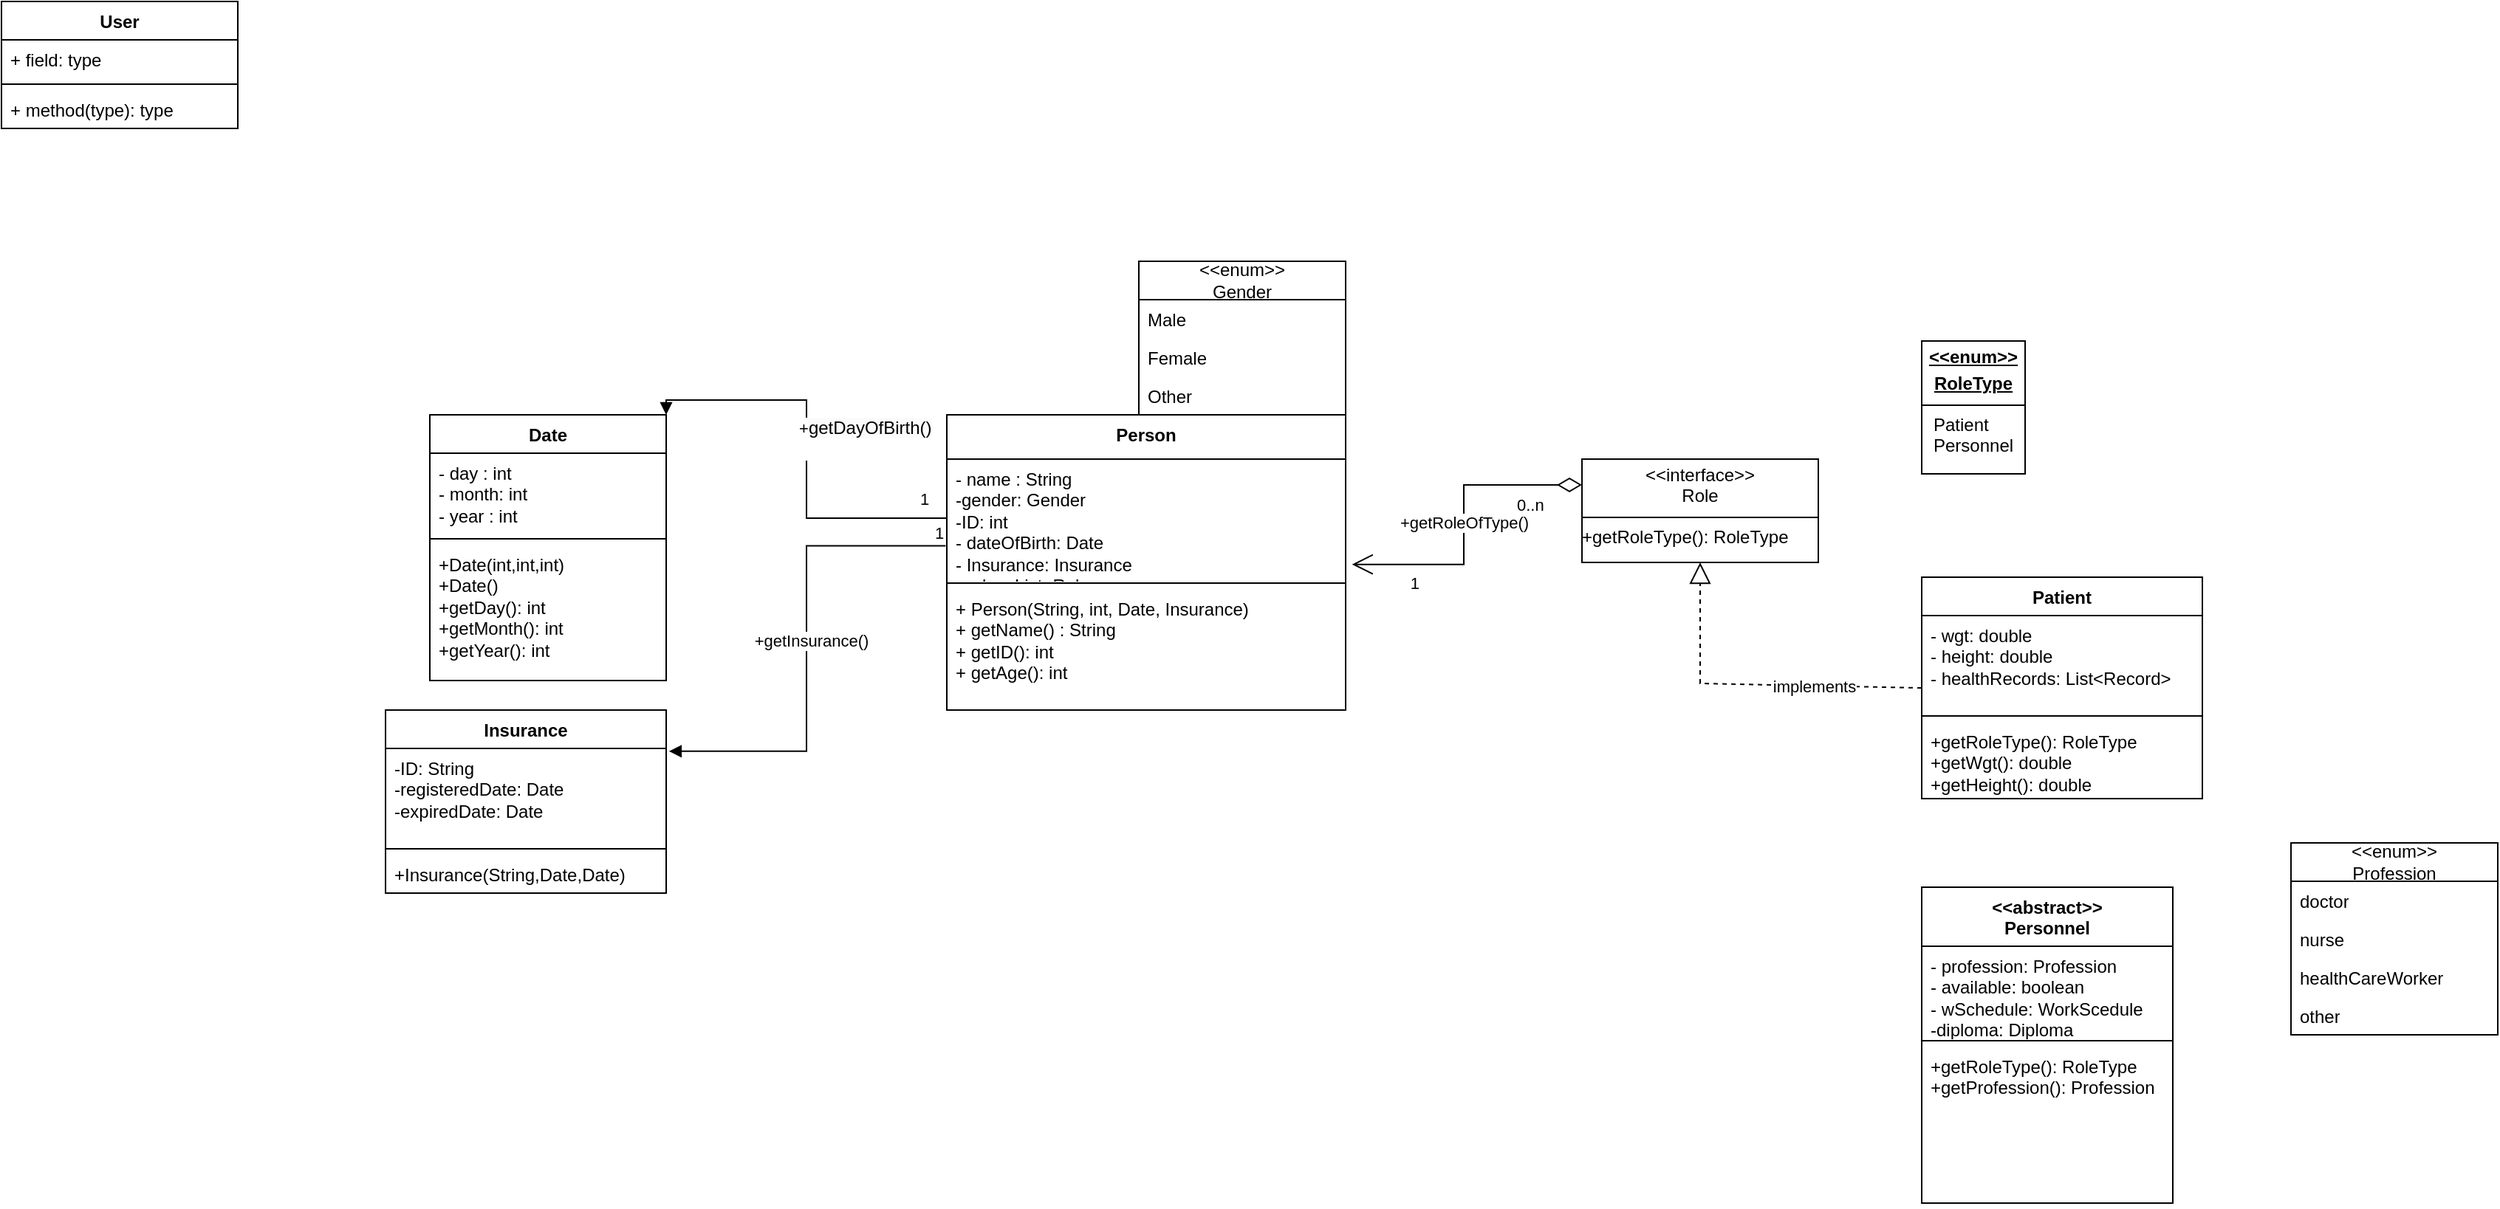 <mxfile version="24.0.2" type="github">
  <diagram name="Page-1" id="c4acf3e9-155e-7222-9cf6-157b1a14988f">
    <mxGraphModel dx="1636" dy="1707" grid="1" gridSize="10" guides="1" tooltips="1" connect="1" arrows="1" fold="1" page="1" pageScale="1" pageWidth="850" pageHeight="1100" background="none" math="0" shadow="0">
      <root>
        <mxCell id="0" />
        <mxCell id="1" parent="0" />
        <mxCell id="Pe5YlL76tk4speuTnXQs-1" value="Person&lt;div&gt;&lt;br&gt;&lt;/div&gt;" style="swimlane;fontStyle=1;align=center;verticalAlign=top;childLayout=stackLayout;horizontal=1;startSize=30;horizontalStack=0;resizeParent=1;resizeParentMax=0;resizeLast=0;collapsible=1;marginBottom=0;whiteSpace=wrap;html=1;movable=1;resizable=1;rotatable=1;deletable=1;editable=1;locked=0;connectable=1;" parent="1" vertex="1">
          <mxGeometry x="270" y="140" width="270" height="200" as="geometry">
            <mxRectangle x="180" y="100" width="110" height="60" as="alternateBounds" />
          </mxGeometry>
        </mxCell>
        <mxCell id="Pe5YlL76tk4speuTnXQs-2" value="- name : String&lt;div&gt;-gender: Gender&lt;br&gt;&lt;div&gt;-ID: int&lt;/div&gt;&lt;div&gt;- dateOfBirth: Date&lt;/div&gt;&lt;div&gt;- Insurance: Insurance&lt;/div&gt;&lt;div&gt;- roles: List&amp;lt;Role&amp;gt;&lt;/div&gt;&lt;/div&gt;" style="text;strokeColor=none;fillColor=none;align=left;verticalAlign=top;spacingLeft=4;spacingRight=4;overflow=hidden;rotatable=0;points=[[0,0.5],[1,0.5]];portConstraint=eastwest;whiteSpace=wrap;html=1;" parent="Pe5YlL76tk4speuTnXQs-1" vertex="1">
          <mxGeometry y="30" width="270" height="80" as="geometry" />
        </mxCell>
        <mxCell id="Pe5YlL76tk4speuTnXQs-3" value="" style="line;strokeWidth=1;fillColor=none;align=left;verticalAlign=middle;spacingTop=-1;spacingLeft=3;spacingRight=3;rotatable=0;labelPosition=right;points=[];portConstraint=eastwest;strokeColor=inherit;" parent="Pe5YlL76tk4speuTnXQs-1" vertex="1">
          <mxGeometry y="110" width="270" height="8" as="geometry" />
        </mxCell>
        <mxCell id="Pe5YlL76tk4speuTnXQs-4" value="&lt;div&gt;+ Person(String, int, Date, Insurance)&lt;/div&gt;+ getName() : String&lt;div&gt;+ getID(): int&lt;/div&gt;&lt;div&gt;&lt;span style=&quot;background-color: initial;&quot;&gt;+ getAge(): int&lt;/span&gt;&lt;/div&gt;&lt;div&gt;&lt;br&gt;&lt;/div&gt;" style="text;strokeColor=none;fillColor=none;align=left;verticalAlign=top;spacingLeft=4;spacingRight=4;overflow=hidden;rotatable=0;points=[[0,0.5],[1,0.5]];portConstraint=eastwest;whiteSpace=wrap;html=1;" parent="Pe5YlL76tk4speuTnXQs-1" vertex="1">
          <mxGeometry y="118" width="270" height="82" as="geometry" />
        </mxCell>
        <mxCell id="Pe5YlL76tk4speuTnXQs-7" value="Patient" style="swimlane;fontStyle=1;align=center;verticalAlign=top;childLayout=stackLayout;horizontal=1;startSize=26;horizontalStack=0;resizeParent=1;resizeParentMax=0;resizeLast=0;collapsible=1;marginBottom=0;whiteSpace=wrap;html=1;" parent="1" vertex="1">
          <mxGeometry x="930" y="250" width="190" height="150" as="geometry" />
        </mxCell>
        <mxCell id="Pe5YlL76tk4speuTnXQs-8" value="- wgt: double&lt;div&gt;- height: double&lt;/div&gt;&lt;div&gt;- healthRecords: List&amp;lt;Record&amp;gt;&lt;/div&gt;" style="text;strokeColor=none;fillColor=none;align=left;verticalAlign=top;spacingLeft=4;spacingRight=4;overflow=hidden;rotatable=0;points=[[0,0.5],[1,0.5]];portConstraint=eastwest;whiteSpace=wrap;html=1;" parent="Pe5YlL76tk4speuTnXQs-7" vertex="1">
          <mxGeometry y="26" width="190" height="64" as="geometry" />
        </mxCell>
        <mxCell id="Pe5YlL76tk4speuTnXQs-9" value="" style="line;strokeWidth=1;fillColor=none;align=left;verticalAlign=middle;spacingTop=-1;spacingLeft=3;spacingRight=3;rotatable=0;labelPosition=right;points=[];portConstraint=eastwest;strokeColor=inherit;" parent="Pe5YlL76tk4speuTnXQs-7" vertex="1">
          <mxGeometry y="90" width="190" height="8" as="geometry" />
        </mxCell>
        <mxCell id="Pe5YlL76tk4speuTnXQs-10" value="+getRoleType(): RoleType&lt;div&gt;+getWgt(): double&lt;/div&gt;&lt;div&gt;+getHeight(): double&lt;/div&gt;" style="text;strokeColor=none;fillColor=none;align=left;verticalAlign=top;spacingLeft=4;spacingRight=4;overflow=hidden;rotatable=0;points=[[0,0.5],[1,0.5]];portConstraint=eastwest;whiteSpace=wrap;html=1;" parent="Pe5YlL76tk4speuTnXQs-7" vertex="1">
          <mxGeometry y="98" width="190" height="52" as="geometry" />
        </mxCell>
        <mxCell id="Pe5YlL76tk4speuTnXQs-24" value="&lt;p style=&quot;margin:0px;margin-top:4px;text-align:center;text-decoration:underline;&quot;&gt;&lt;b&gt;&amp;lt;&amp;lt;enum&amp;gt;&amp;gt;&lt;/b&gt;&lt;/p&gt;&lt;p style=&quot;margin:0px;margin-top:4px;text-align:center;text-decoration:underline;&quot;&gt;&lt;b&gt;RoleType&lt;/b&gt;&lt;/p&gt;&lt;hr size=&quot;1&quot; style=&quot;border-style:solid;&quot;&gt;&lt;p style=&quot;margin:0px;margin-left:8px;&quot;&gt;Patient&lt;/p&gt;&lt;p style=&quot;margin:0px;margin-left:8px;&quot;&gt;Personnel&lt;/p&gt;" style="verticalAlign=top;align=left;overflow=fill;html=1;whiteSpace=wrap;" parent="1" vertex="1">
          <mxGeometry x="930" y="90" width="70" height="90" as="geometry" />
        </mxCell>
        <mxCell id="Pe5YlL76tk4speuTnXQs-25" value="" style="endArrow=block;dashed=1;endFill=0;endSize=12;html=1;rounded=0;entryX=0.5;entryY=1;entryDx=0;entryDy=0;exitX=0;exitY=0.5;exitDx=0;exitDy=0;movable=0;resizable=0;rotatable=0;deletable=0;editable=0;locked=1;connectable=0;" parent="1" source="Pe5YlL76tk4speuTnXQs-7" target="OzXuPe5Mx42Nt-m4nL1E-1" edge="1">
          <mxGeometry width="160" relative="1" as="geometry">
            <mxPoint x="600" y="380" as="sourcePoint" />
            <mxPoint x="782.96" y="240.44" as="targetPoint" />
            <Array as="points">
              <mxPoint x="780" y="322" />
            </Array>
          </mxGeometry>
        </mxCell>
        <mxCell id="Pe5YlL76tk4speuTnXQs-26" value="implements" style="edgeLabel;html=1;align=center;verticalAlign=middle;resizable=0;points=[];" parent="Pe5YlL76tk4speuTnXQs-25" vertex="1" connectable="0">
          <mxGeometry x="-0.367" relative="1" as="geometry">
            <mxPoint as="offset" />
          </mxGeometry>
        </mxCell>
        <mxCell id="Pe5YlL76tk4speuTnXQs-27" value="+getRoleOfType()" style="endArrow=open;html=1;endSize=12;startArrow=diamondThin;startSize=14;startFill=0;edgeStyle=orthogonalEdgeStyle;rounded=0;entryX=1.016;entryY=0.892;entryDx=0;entryDy=0;entryPerimeter=0;exitX=0;exitY=0.25;exitDx=0;exitDy=0;" parent="1" source="OzXuPe5Mx42Nt-m4nL1E-1" target="Pe5YlL76tk4speuTnXQs-2" edge="1">
          <mxGeometry relative="1" as="geometry">
            <mxPoint x="700" y="187.5" as="sourcePoint" />
            <mxPoint x="660" y="340" as="targetPoint" />
          </mxGeometry>
        </mxCell>
        <mxCell id="Pe5YlL76tk4speuTnXQs-28" value="0..n" style="edgeLabel;resizable=0;html=1;align=left;verticalAlign=top;" parent="Pe5YlL76tk4speuTnXQs-27" connectable="0" vertex="1">
          <mxGeometry x="-1" relative="1" as="geometry">
            <mxPoint x="-46" as="offset" />
          </mxGeometry>
        </mxCell>
        <mxCell id="Pe5YlL76tk4speuTnXQs-29" value="1" style="edgeLabel;resizable=0;html=1;align=right;verticalAlign=top;" parent="Pe5YlL76tk4speuTnXQs-27" connectable="0" vertex="1">
          <mxGeometry x="1" relative="1" as="geometry">
            <mxPoint x="46" as="offset" />
          </mxGeometry>
        </mxCell>
        <mxCell id="Pe5YlL76tk4speuTnXQs-37" value="Date" style="swimlane;fontStyle=1;align=center;verticalAlign=top;childLayout=stackLayout;horizontal=1;startSize=26;horizontalStack=0;resizeParent=1;resizeParentMax=0;resizeLast=0;collapsible=1;marginBottom=0;whiteSpace=wrap;html=1;" parent="1" vertex="1">
          <mxGeometry x="-80" y="140" width="160" height="180" as="geometry" />
        </mxCell>
        <mxCell id="Pe5YlL76tk4speuTnXQs-38" value="- day : int&lt;div&gt;- month: int&lt;/div&gt;&lt;div&gt;- year : int&lt;/div&gt;" style="text;strokeColor=none;fillColor=none;align=left;verticalAlign=top;spacingLeft=4;spacingRight=4;overflow=hidden;rotatable=0;points=[[0,0.5],[1,0.5]];portConstraint=eastwest;whiteSpace=wrap;html=1;" parent="Pe5YlL76tk4speuTnXQs-37" vertex="1">
          <mxGeometry y="26" width="160" height="54" as="geometry" />
        </mxCell>
        <mxCell id="Pe5YlL76tk4speuTnXQs-39" value="" style="line;strokeWidth=1;fillColor=none;align=left;verticalAlign=middle;spacingTop=-1;spacingLeft=3;spacingRight=3;rotatable=0;labelPosition=right;points=[];portConstraint=eastwest;strokeColor=inherit;" parent="Pe5YlL76tk4speuTnXQs-37" vertex="1">
          <mxGeometry y="80" width="160" height="8" as="geometry" />
        </mxCell>
        <mxCell id="Pe5YlL76tk4speuTnXQs-40" value="&lt;div&gt;+Date(int,int,int)&lt;/div&gt;&lt;div&gt;+Date()&lt;/div&gt;&lt;div&gt;+getDay(): int&lt;/div&gt;&lt;div&gt;+getMonth(): int&lt;/div&gt;&lt;div&gt;+getYear(): int&lt;/div&gt;" style="text;strokeColor=none;fillColor=none;align=left;verticalAlign=top;spacingLeft=4;spacingRight=4;overflow=hidden;rotatable=0;points=[[0,0.5],[1,0.5]];portConstraint=eastwest;whiteSpace=wrap;html=1;" parent="Pe5YlL76tk4speuTnXQs-37" vertex="1">
          <mxGeometry y="88" width="160" height="92" as="geometry" />
        </mxCell>
        <mxCell id="Pe5YlL76tk4speuTnXQs-41" value="+&lt;span style=&quot;background-color: rgb(251, 251, 251); font-size: 12px; text-wrap: wrap;&quot;&gt;getDayOfBirth()&lt;/span&gt;&lt;div&gt;&lt;span style=&quot;background-color: rgb(251, 251, 251); font-size: 12px; text-wrap: wrap;&quot;&gt;&lt;br&gt;&lt;/span&gt;&lt;/div&gt;" style="endArrow=block;endFill=1;html=1;edgeStyle=orthogonalEdgeStyle;align=left;verticalAlign=top;rounded=0;exitX=0;exitY=0.5;exitDx=0;exitDy=0;entryX=1;entryY=0;entryDx=0;entryDy=0;" parent="1" source="Pe5YlL76tk4speuTnXQs-2" target="Pe5YlL76tk4speuTnXQs-37" edge="1">
          <mxGeometry x="0.305" y="5" relative="1" as="geometry">
            <mxPoint x="140" y="280" as="sourcePoint" />
            <mxPoint x="300" y="280" as="targetPoint" />
            <mxPoint as="offset" />
          </mxGeometry>
        </mxCell>
        <mxCell id="Pe5YlL76tk4speuTnXQs-42" value="1" style="edgeLabel;resizable=0;html=1;align=left;verticalAlign=bottom;" parent="Pe5YlL76tk4speuTnXQs-41" connectable="0" vertex="1">
          <mxGeometry x="-1" relative="1" as="geometry">
            <mxPoint x="-20" y="-5" as="offset" />
          </mxGeometry>
        </mxCell>
        <mxCell id="Pe5YlL76tk4speuTnXQs-50" value="Insurance" style="swimlane;fontStyle=1;align=center;verticalAlign=top;childLayout=stackLayout;horizontal=1;startSize=26;horizontalStack=0;resizeParent=1;resizeParentMax=0;resizeLast=0;collapsible=1;marginBottom=0;whiteSpace=wrap;html=1;" parent="1" vertex="1">
          <mxGeometry x="-110" y="340" width="190" height="124" as="geometry" />
        </mxCell>
        <mxCell id="Pe5YlL76tk4speuTnXQs-51" value="-ID: String&lt;div&gt;-registeredDate: Date&lt;/div&gt;&lt;div&gt;-expiredDate: Date&lt;/div&gt;" style="text;strokeColor=none;fillColor=none;align=left;verticalAlign=top;spacingLeft=4;spacingRight=4;overflow=hidden;rotatable=0;points=[[0,0.5],[1,0.5]];portConstraint=eastwest;whiteSpace=wrap;html=1;" parent="Pe5YlL76tk4speuTnXQs-50" vertex="1">
          <mxGeometry y="26" width="190" height="64" as="geometry" />
        </mxCell>
        <mxCell id="Pe5YlL76tk4speuTnXQs-52" value="" style="line;strokeWidth=1;fillColor=none;align=left;verticalAlign=middle;spacingTop=-1;spacingLeft=3;spacingRight=3;rotatable=0;labelPosition=right;points=[];portConstraint=eastwest;strokeColor=inherit;" parent="Pe5YlL76tk4speuTnXQs-50" vertex="1">
          <mxGeometry y="90" width="190" height="8" as="geometry" />
        </mxCell>
        <mxCell id="Pe5YlL76tk4speuTnXQs-53" value="+Insurance(String,Date,Date)" style="text;strokeColor=none;fillColor=none;align=left;verticalAlign=top;spacingLeft=4;spacingRight=4;overflow=hidden;rotatable=0;points=[[0,0.5],[1,0.5]];portConstraint=eastwest;whiteSpace=wrap;html=1;" parent="Pe5YlL76tk4speuTnXQs-50" vertex="1">
          <mxGeometry y="98" width="190" height="26" as="geometry" />
        </mxCell>
        <mxCell id="OzXuPe5Mx42Nt-m4nL1E-1" value="&lt;p style=&quot;margin:0px;margin-top:4px;text-align:center;&quot;&gt;&amp;lt;&amp;lt;interface&amp;gt;&amp;gt;&lt;br&gt;Role&lt;br&gt;&lt;/p&gt;&lt;hr size=&quot;1&quot; style=&quot;border-style:solid;&quot;&gt;&lt;div style=&quot;height:2px;&quot;&gt;+getRoleType(): RoleType&lt;/div&gt;" style="verticalAlign=top;align=left;overflow=fill;html=1;whiteSpace=wrap;" vertex="1" parent="1">
          <mxGeometry x="700" y="170" width="160" height="70" as="geometry" />
        </mxCell>
        <mxCell id="OzXuPe5Mx42Nt-m4nL1E-3" value="&lt;div&gt;&amp;lt;&amp;lt;abstract&amp;gt;&amp;gt;&lt;/div&gt;Personnel" style="swimlane;fontStyle=1;align=center;verticalAlign=top;childLayout=stackLayout;horizontal=1;startSize=40;horizontalStack=0;resizeParent=1;resizeParentMax=0;resizeLast=0;collapsible=1;marginBottom=0;whiteSpace=wrap;html=1;" vertex="1" parent="1">
          <mxGeometry x="930" y="460" width="170" height="214" as="geometry" />
        </mxCell>
        <mxCell id="OzXuPe5Mx42Nt-m4nL1E-4" value="- profession: Profession&lt;div&gt;- available: boolean&lt;/div&gt;&lt;div&gt;- wSchedule: WorkScedule&lt;/div&gt;&lt;div&gt;-diploma: Diploma&lt;/div&gt;" style="text;strokeColor=none;fillColor=none;align=left;verticalAlign=top;spacingLeft=4;spacingRight=4;overflow=hidden;rotatable=0;points=[[0,0.5],[1,0.5]];portConstraint=eastwest;whiteSpace=wrap;html=1;" vertex="1" parent="OzXuPe5Mx42Nt-m4nL1E-3">
          <mxGeometry y="40" width="170" height="60" as="geometry" />
        </mxCell>
        <mxCell id="OzXuPe5Mx42Nt-m4nL1E-5" value="" style="line;strokeWidth=1;fillColor=none;align=left;verticalAlign=middle;spacingTop=-1;spacingLeft=3;spacingRight=3;rotatable=0;labelPosition=right;points=[];portConstraint=eastwest;strokeColor=inherit;" vertex="1" parent="OzXuPe5Mx42Nt-m4nL1E-3">
          <mxGeometry y="100" width="170" height="8" as="geometry" />
        </mxCell>
        <mxCell id="OzXuPe5Mx42Nt-m4nL1E-6" value="+getRoleType(): RoleType&lt;div&gt;+getProfession(): Profession&lt;/div&gt;" style="text;strokeColor=none;fillColor=none;align=left;verticalAlign=top;spacingLeft=4;spacingRight=4;overflow=hidden;rotatable=0;points=[[0,0.5],[1,0.5]];portConstraint=eastwest;whiteSpace=wrap;html=1;" vertex="1" parent="OzXuPe5Mx42Nt-m4nL1E-3">
          <mxGeometry y="108" width="170" height="106" as="geometry" />
        </mxCell>
        <mxCell id="OzXuPe5Mx42Nt-m4nL1E-7" value="" style="endArrow=block;endFill=1;html=1;edgeStyle=orthogonalEdgeStyle;align=left;verticalAlign=top;rounded=0;exitX=-0.003;exitY=0.735;exitDx=0;exitDy=0;exitPerimeter=0;entryX=1.01;entryY=0.03;entryDx=0;entryDy=0;entryPerimeter=0;" edge="1" parent="1" source="Pe5YlL76tk4speuTnXQs-2" target="Pe5YlL76tk4speuTnXQs-51">
          <mxGeometry x="-0.76" y="21" relative="1" as="geometry">
            <mxPoint x="60" y="370" as="sourcePoint" />
            <mxPoint x="220" y="370" as="targetPoint" />
            <mxPoint as="offset" />
          </mxGeometry>
        </mxCell>
        <mxCell id="OzXuPe5Mx42Nt-m4nL1E-8" value="1" style="edgeLabel;resizable=0;html=1;align=left;verticalAlign=bottom;" connectable="0" vertex="1" parent="OzXuPe5Mx42Nt-m4nL1E-7">
          <mxGeometry x="-1" relative="1" as="geometry">
            <mxPoint x="-9" as="offset" />
          </mxGeometry>
        </mxCell>
        <mxCell id="OzXuPe5Mx42Nt-m4nL1E-9" value="+getInsurance()" style="edgeLabel;html=1;align=center;verticalAlign=middle;resizable=0;points=[];" vertex="1" connectable="0" parent="OzXuPe5Mx42Nt-m4nL1E-7">
          <mxGeometry x="-0.03" y="3" relative="1" as="geometry">
            <mxPoint as="offset" />
          </mxGeometry>
        </mxCell>
        <mxCell id="OzXuPe5Mx42Nt-m4nL1E-11" value="&amp;lt;&amp;lt;enum&amp;gt;&amp;gt;&lt;div&gt;Gender&lt;/div&gt;" style="swimlane;fontStyle=0;childLayout=stackLayout;horizontal=1;startSize=26;fillColor=none;horizontalStack=0;resizeParent=1;resizeParentMax=0;resizeLast=0;collapsible=1;marginBottom=0;whiteSpace=wrap;html=1;" vertex="1" parent="1">
          <mxGeometry x="400" y="36" width="140" height="104" as="geometry" />
        </mxCell>
        <mxCell id="OzXuPe5Mx42Nt-m4nL1E-12" value="Male" style="text;strokeColor=none;fillColor=none;align=left;verticalAlign=top;spacingLeft=4;spacingRight=4;overflow=hidden;rotatable=0;points=[[0,0.5],[1,0.5]];portConstraint=eastwest;whiteSpace=wrap;html=1;" vertex="1" parent="OzXuPe5Mx42Nt-m4nL1E-11">
          <mxGeometry y="26" width="140" height="26" as="geometry" />
        </mxCell>
        <mxCell id="OzXuPe5Mx42Nt-m4nL1E-13" value="Female" style="text;strokeColor=none;fillColor=none;align=left;verticalAlign=top;spacingLeft=4;spacingRight=4;overflow=hidden;rotatable=0;points=[[0,0.5],[1,0.5]];portConstraint=eastwest;whiteSpace=wrap;html=1;" vertex="1" parent="OzXuPe5Mx42Nt-m4nL1E-11">
          <mxGeometry y="52" width="140" height="26" as="geometry" />
        </mxCell>
        <mxCell id="OzXuPe5Mx42Nt-m4nL1E-14" value="Other" style="text;strokeColor=none;fillColor=none;align=left;verticalAlign=top;spacingLeft=4;spacingRight=4;overflow=hidden;rotatable=0;points=[[0,0.5],[1,0.5]];portConstraint=eastwest;whiteSpace=wrap;html=1;" vertex="1" parent="OzXuPe5Mx42Nt-m4nL1E-11">
          <mxGeometry y="78" width="140" height="26" as="geometry" />
        </mxCell>
        <mxCell id="OzXuPe5Mx42Nt-m4nL1E-17" value="&amp;lt;&amp;lt;enum&amp;gt;&amp;gt;&lt;div&gt;Profession&lt;/div&gt;" style="swimlane;fontStyle=0;childLayout=stackLayout;horizontal=1;startSize=26;fillColor=none;horizontalStack=0;resizeParent=1;resizeParentMax=0;resizeLast=0;collapsible=1;marginBottom=0;whiteSpace=wrap;html=1;" vertex="1" parent="1">
          <mxGeometry x="1180" y="430" width="140" height="130" as="geometry" />
        </mxCell>
        <mxCell id="OzXuPe5Mx42Nt-m4nL1E-18" value="doctor" style="text;strokeColor=none;fillColor=none;align=left;verticalAlign=top;spacingLeft=4;spacingRight=4;overflow=hidden;rotatable=0;points=[[0,0.5],[1,0.5]];portConstraint=eastwest;whiteSpace=wrap;html=1;" vertex="1" parent="OzXuPe5Mx42Nt-m4nL1E-17">
          <mxGeometry y="26" width="140" height="26" as="geometry" />
        </mxCell>
        <mxCell id="OzXuPe5Mx42Nt-m4nL1E-19" value="nurse" style="text;strokeColor=none;fillColor=none;align=left;verticalAlign=top;spacingLeft=4;spacingRight=4;overflow=hidden;rotatable=0;points=[[0,0.5],[1,0.5]];portConstraint=eastwest;whiteSpace=wrap;html=1;" vertex="1" parent="OzXuPe5Mx42Nt-m4nL1E-17">
          <mxGeometry y="52" width="140" height="26" as="geometry" />
        </mxCell>
        <mxCell id="OzXuPe5Mx42Nt-m4nL1E-21" value="healthCareWorker" style="text;strokeColor=none;fillColor=none;align=left;verticalAlign=top;spacingLeft=4;spacingRight=4;overflow=hidden;rotatable=0;points=[[0,0.5],[1,0.5]];portConstraint=eastwest;whiteSpace=wrap;html=1;" vertex="1" parent="OzXuPe5Mx42Nt-m4nL1E-17">
          <mxGeometry y="78" width="140" height="26" as="geometry" />
        </mxCell>
        <mxCell id="OzXuPe5Mx42Nt-m4nL1E-20" value="other" style="text;strokeColor=none;fillColor=none;align=left;verticalAlign=top;spacingLeft=4;spacingRight=4;overflow=hidden;rotatable=0;points=[[0,0.5],[1,0.5]];portConstraint=eastwest;whiteSpace=wrap;html=1;" vertex="1" parent="OzXuPe5Mx42Nt-m4nL1E-17">
          <mxGeometry y="104" width="140" height="26" as="geometry" />
        </mxCell>
        <mxCell id="OzXuPe5Mx42Nt-m4nL1E-22" value="User" style="swimlane;fontStyle=1;align=center;verticalAlign=top;childLayout=stackLayout;horizontal=1;startSize=26;horizontalStack=0;resizeParent=1;resizeParentMax=0;resizeLast=0;collapsible=1;marginBottom=0;whiteSpace=wrap;html=1;" vertex="1" parent="1">
          <mxGeometry x="-370" y="-140" width="160" height="86" as="geometry" />
        </mxCell>
        <mxCell id="OzXuPe5Mx42Nt-m4nL1E-23" value="+ field: type" style="text;strokeColor=none;fillColor=none;align=left;verticalAlign=top;spacingLeft=4;spacingRight=4;overflow=hidden;rotatable=0;points=[[0,0.5],[1,0.5]];portConstraint=eastwest;whiteSpace=wrap;html=1;" vertex="1" parent="OzXuPe5Mx42Nt-m4nL1E-22">
          <mxGeometry y="26" width="160" height="26" as="geometry" />
        </mxCell>
        <mxCell id="OzXuPe5Mx42Nt-m4nL1E-24" value="" style="line;strokeWidth=1;fillColor=none;align=left;verticalAlign=middle;spacingTop=-1;spacingLeft=3;spacingRight=3;rotatable=0;labelPosition=right;points=[];portConstraint=eastwest;strokeColor=inherit;" vertex="1" parent="OzXuPe5Mx42Nt-m4nL1E-22">
          <mxGeometry y="52" width="160" height="8" as="geometry" />
        </mxCell>
        <mxCell id="OzXuPe5Mx42Nt-m4nL1E-25" value="+ method(type): type" style="text;strokeColor=none;fillColor=none;align=left;verticalAlign=top;spacingLeft=4;spacingRight=4;overflow=hidden;rotatable=0;points=[[0,0.5],[1,0.5]];portConstraint=eastwest;whiteSpace=wrap;html=1;" vertex="1" parent="OzXuPe5Mx42Nt-m4nL1E-22">
          <mxGeometry y="60" width="160" height="26" as="geometry" />
        </mxCell>
      </root>
    </mxGraphModel>
  </diagram>
</mxfile>
